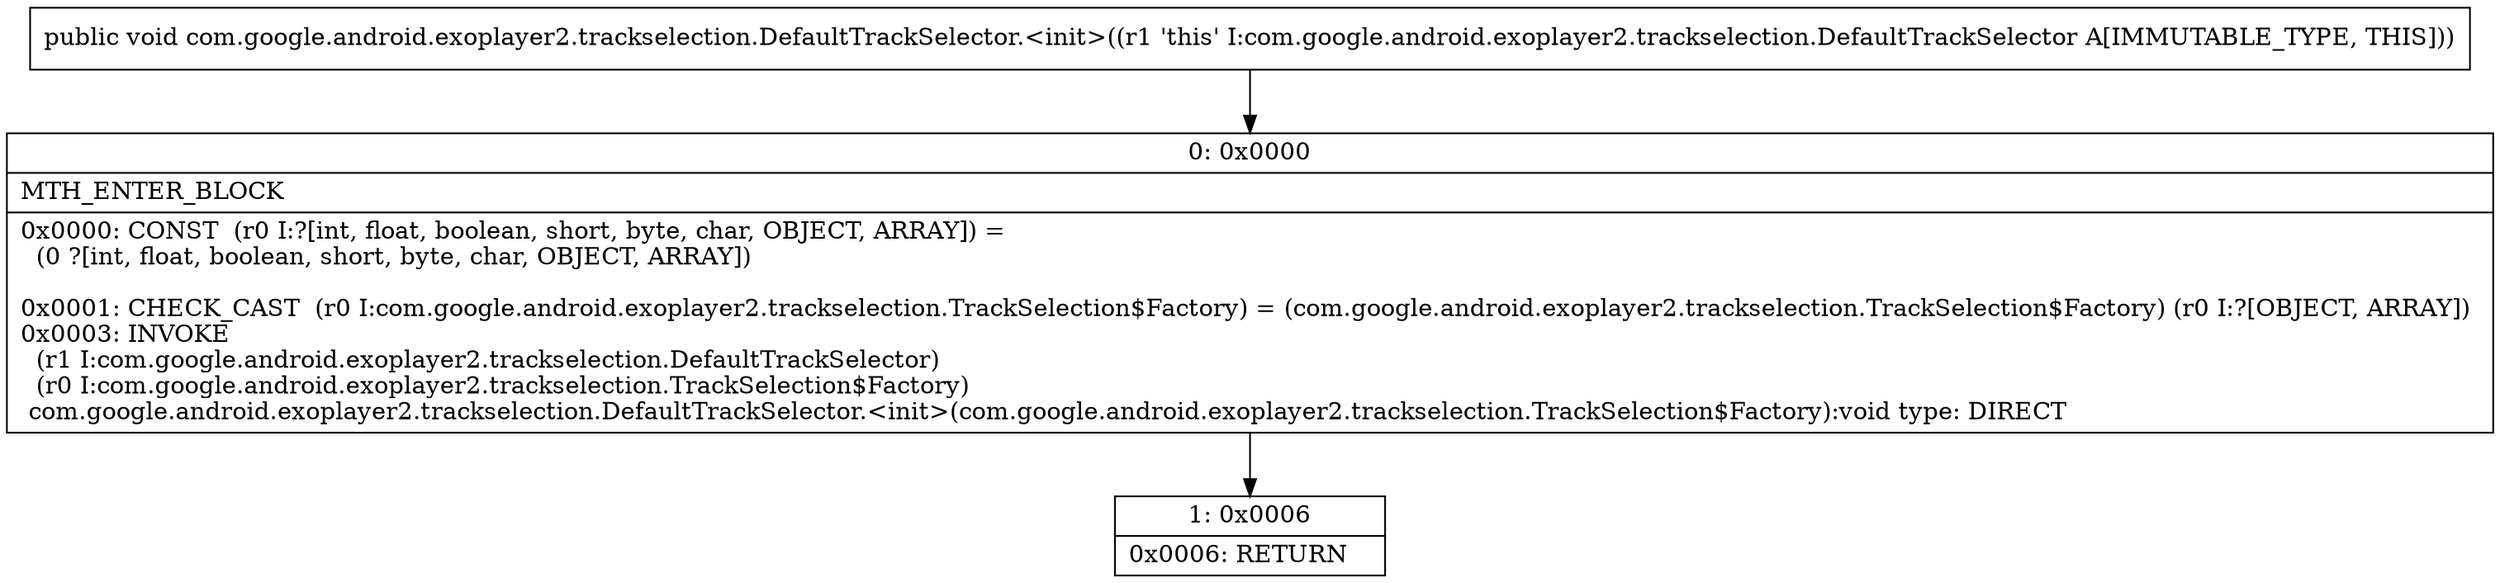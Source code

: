 digraph "CFG forcom.google.android.exoplayer2.trackselection.DefaultTrackSelector.\<init\>()V" {
Node_0 [shape=record,label="{0\:\ 0x0000|MTH_ENTER_BLOCK\l|0x0000: CONST  (r0 I:?[int, float, boolean, short, byte, char, OBJECT, ARRAY]) = \l  (0 ?[int, float, boolean, short, byte, char, OBJECT, ARRAY])\l \l0x0001: CHECK_CAST  (r0 I:com.google.android.exoplayer2.trackselection.TrackSelection$Factory) = (com.google.android.exoplayer2.trackselection.TrackSelection$Factory) (r0 I:?[OBJECT, ARRAY]) \l0x0003: INVOKE  \l  (r1 I:com.google.android.exoplayer2.trackselection.DefaultTrackSelector)\l  (r0 I:com.google.android.exoplayer2.trackselection.TrackSelection$Factory)\l com.google.android.exoplayer2.trackselection.DefaultTrackSelector.\<init\>(com.google.android.exoplayer2.trackselection.TrackSelection$Factory):void type: DIRECT \l}"];
Node_1 [shape=record,label="{1\:\ 0x0006|0x0006: RETURN   \l}"];
MethodNode[shape=record,label="{public void com.google.android.exoplayer2.trackselection.DefaultTrackSelector.\<init\>((r1 'this' I:com.google.android.exoplayer2.trackselection.DefaultTrackSelector A[IMMUTABLE_TYPE, THIS])) }"];
MethodNode -> Node_0;
Node_0 -> Node_1;
}

